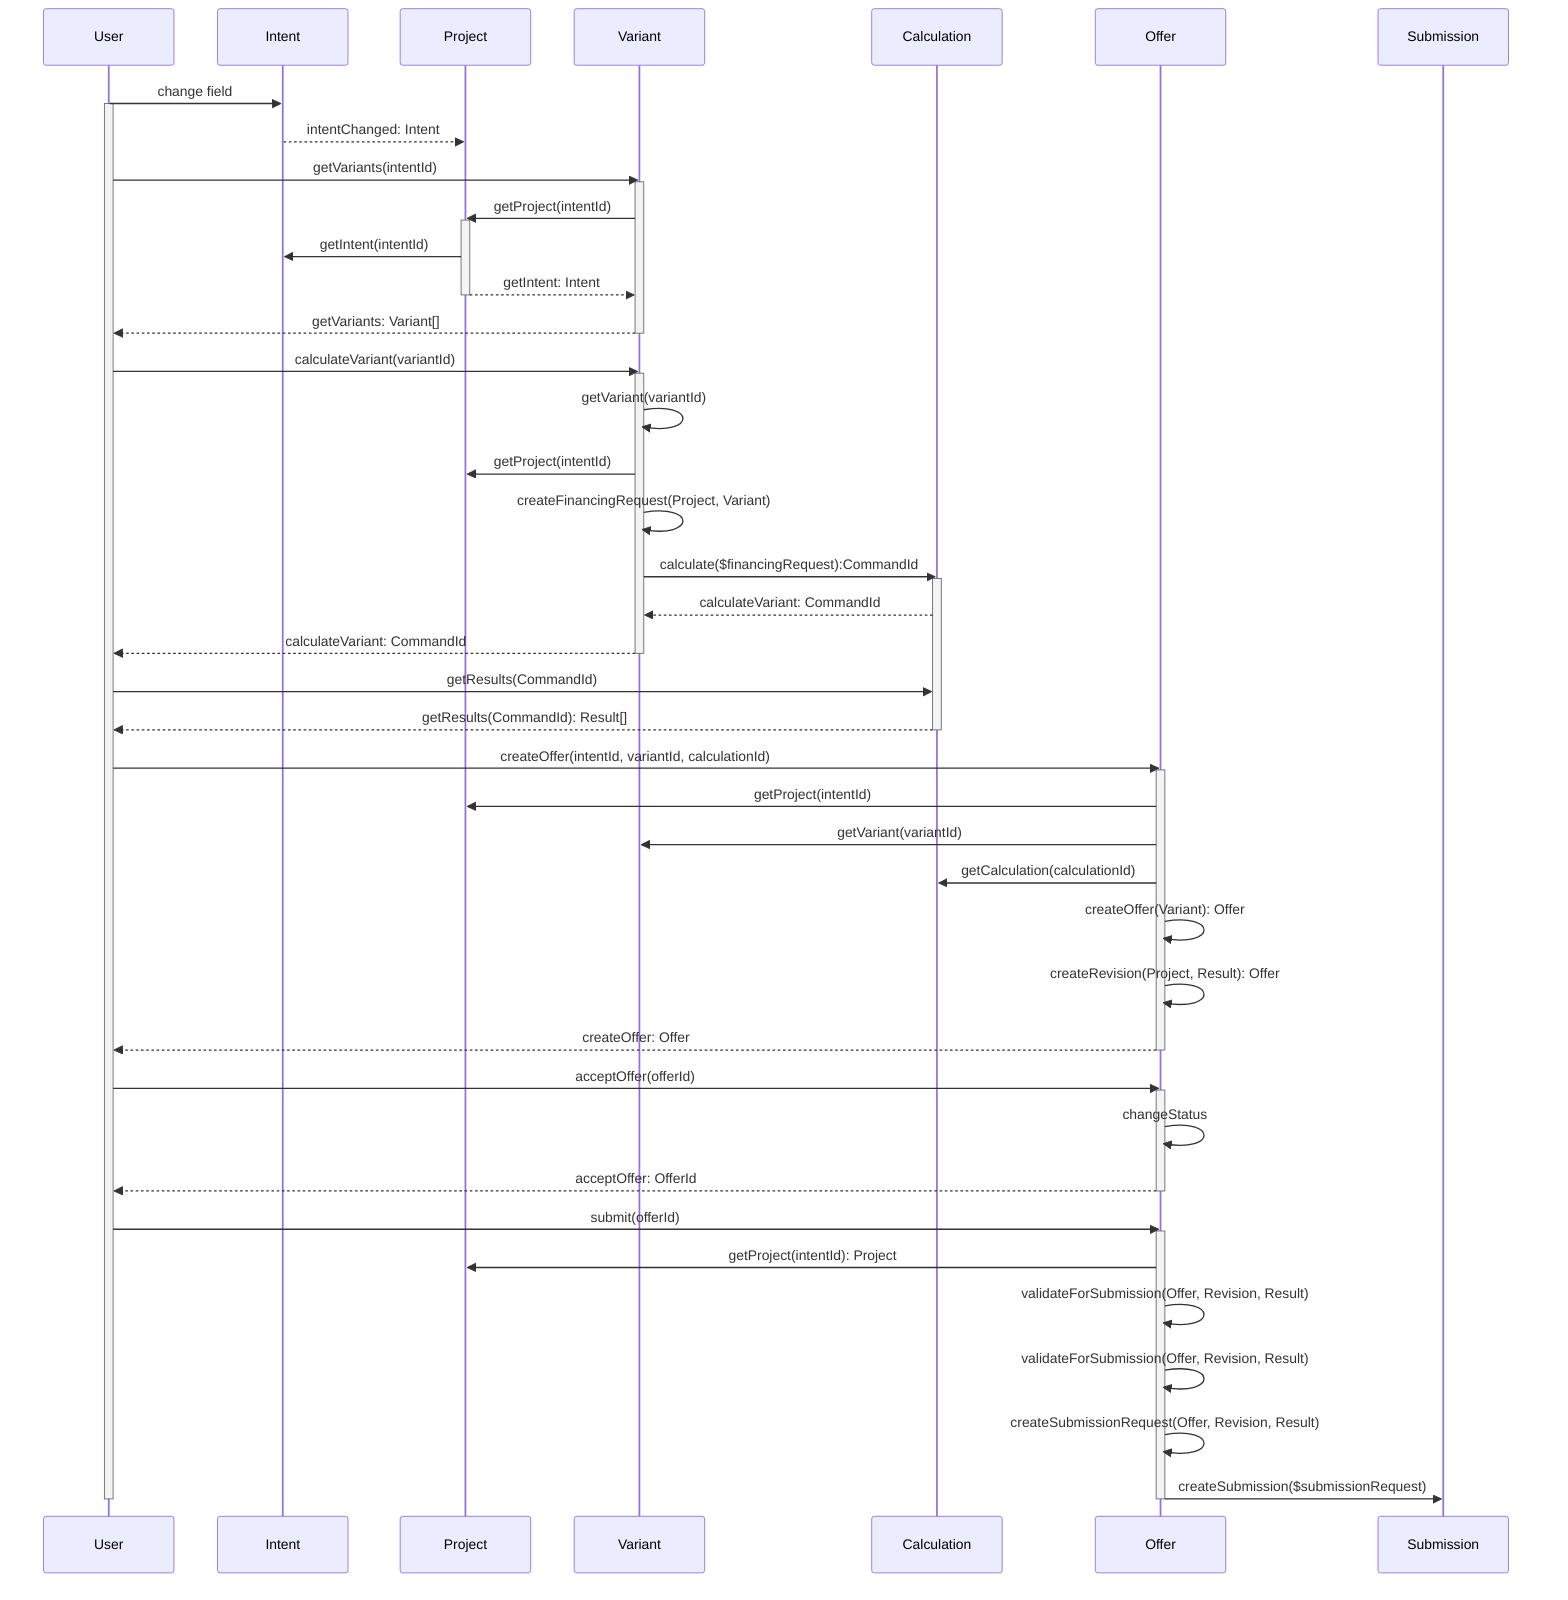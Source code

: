 %%@formatter:off
sequenceDiagram
    User ->> Intent: change field
    activate User
        Intent -->> Project: intentChanged: Intent
        User ->> Variant: getVariants(intentId)
        activate Variant
            Variant ->> Project: getProject(intentId)
            activate Project
                Project ->> Intent: getIntent(intentId)
                Project -->> Variant: getIntent: Intent
            deactivate Project
            Variant -->> User: getVariants: Variant[]
        deactivate Variant
        User ->> Variant: calculateVariant(variantId)
            activate Variant
            Variant ->> Variant: getVariant(variantId)
            Variant ->> Project: getProject(intentId)
            Variant ->> Variant: createFinancingRequest(Project, Variant)
            Variant ->> Calculation: calculate($financingRequest):CommandId
            activate Calculation
                Calculation -->> Variant: calculateVariant: CommandId
                Variant -->> User: calculateVariant: CommandId
            deactivate Variant
                User ->> Calculation: getResults(CommandId)
                Calculation -->> User: getResults(CommandId): Result[]
            deactivate Calculation
        User ->> Offer: createOffer(intentId, variantId, calculationId)
        activate Offer
            Offer ->> Project: getProject(intentId)
            Offer ->> Variant: getVariant(variantId)
            Offer ->> Calculation: getCalculation(calculationId)
            Offer ->> Offer: createOffer(Variant): Offer
            Offer ->> Offer: createRevision(Project, Result): Offer
            Offer -->> User: createOffer: Offer
        deactivate Offer
        User ->> Offer: acceptOffer(offerId)
        activate Offer
            Offer ->> Offer: changeStatus
            Offer -->> User: acceptOffer: OfferId
        deactivate Offer
        User ->> Offer: submit(offerId)
        activate Offer
            Offer ->> Project: getProject(intentId): Project
            Offer ->> Offer: validateForSubmission(Offer, Revision, Result)
            Offer ->> Offer: validateForSubmission(Offer, Revision, Result)
            Offer ->> Offer: createSubmissionRequest(Offer, Revision, Result)
            Offer ->> Submission: createSubmission($submissionRequest)
        deactivate Offer
    deactivate User